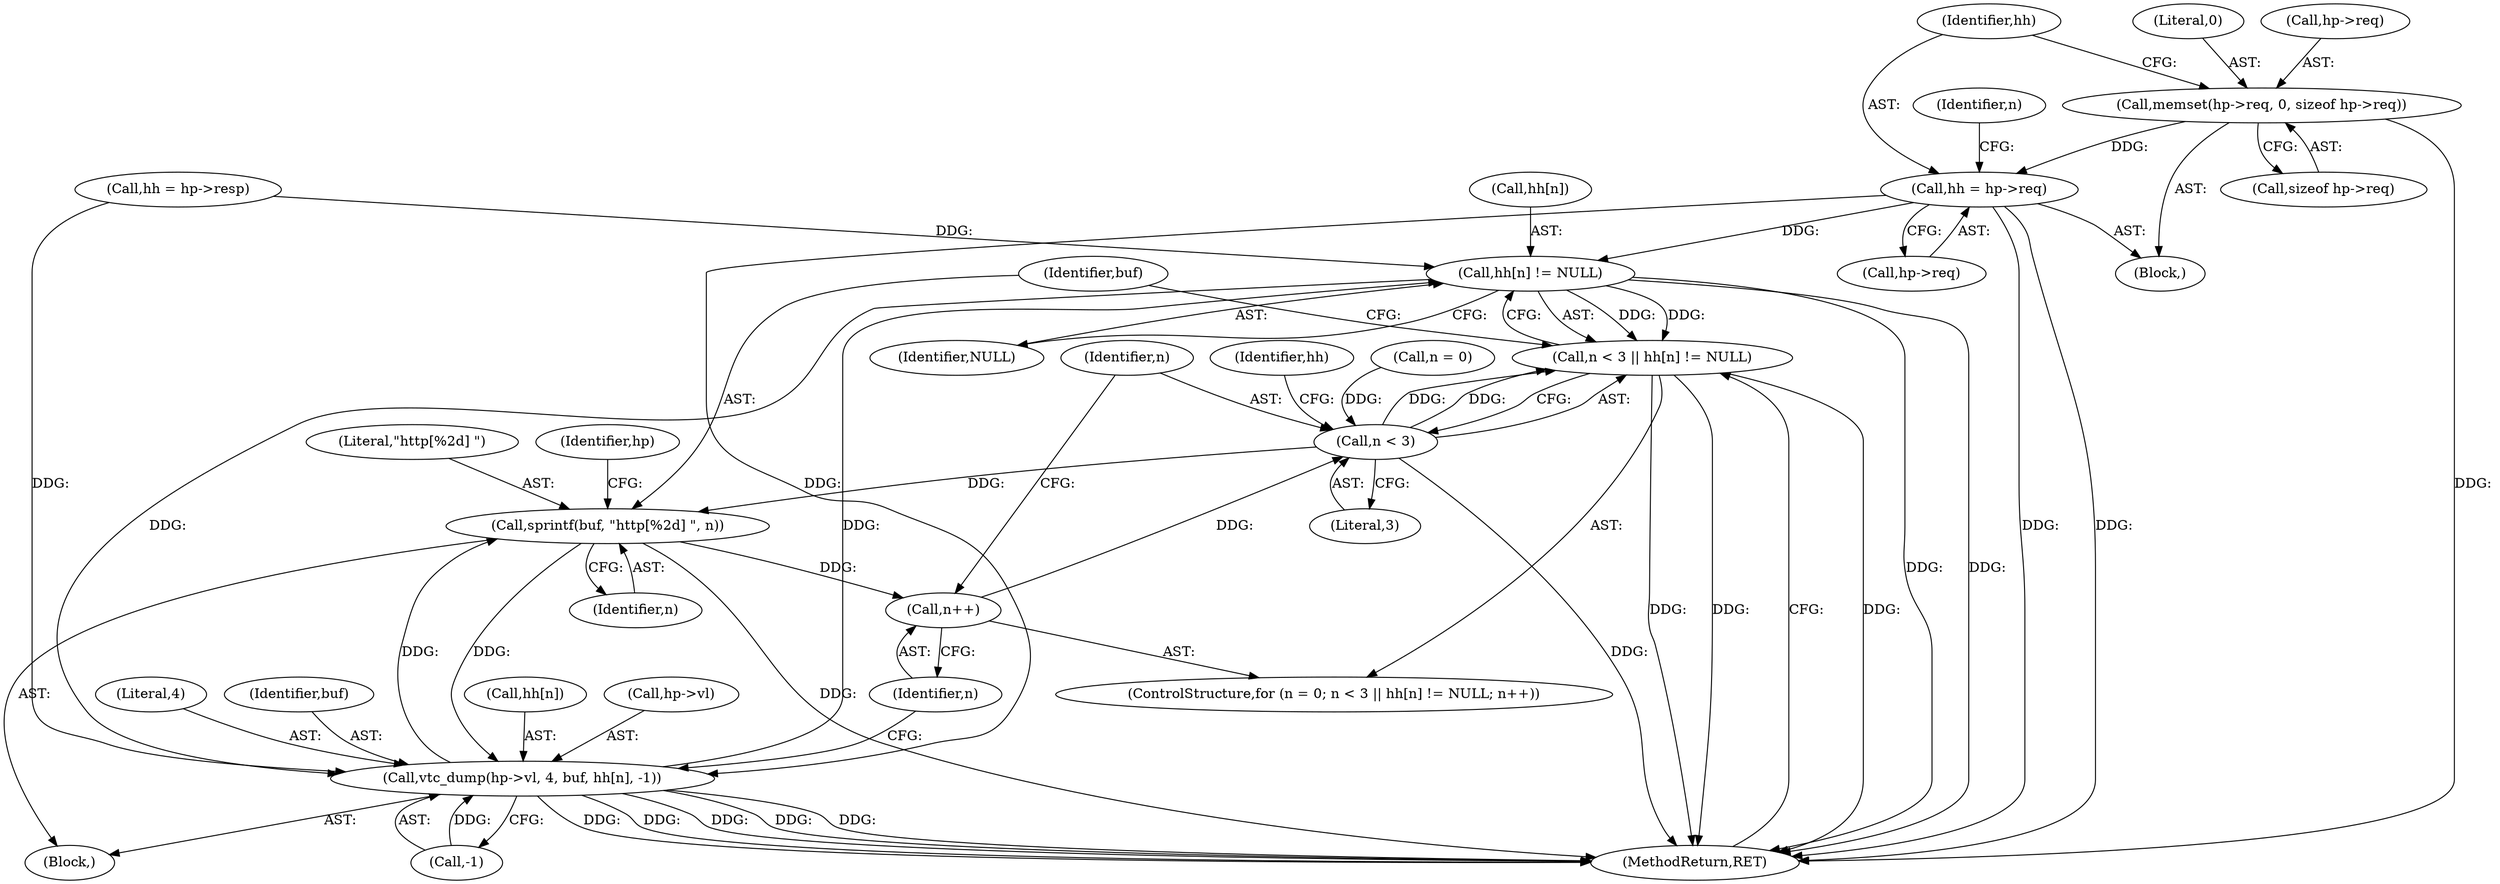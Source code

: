 digraph "0_Varnish-Cache_85e8468bec9416bd7e16b0d80cb820ecd2b330c3_2@API" {
"1000120" [label="(Call,memset(hp->req, 0, sizeof hp->req))"];
"1000129" [label="(Call,hh = hp->req)"];
"1000330" [label="(Call,hh[n] != NULL)"];
"1000326" [label="(Call,n < 3 || hh[n] != NULL)"];
"1000342" [label="(Call,vtc_dump(hp->vl, 4, buf, hh[n], -1))"];
"1000338" [label="(Call,sprintf(buf, \"http[%2d] \", n))"];
"1000335" [label="(Call,n++)"];
"1000327" [label="(Call,n < 3)"];
"1000331" [label="(Call,hh[n])"];
"1000346" [label="(Literal,4)"];
"1000323" [label="(Call,n = 0)"];
"1000338" [label="(Call,sprintf(buf, \"http[%2d] \", n))"];
"1000347" [label="(Identifier,buf)"];
"1000335" [label="(Call,n++)"];
"1000329" [label="(Literal,3)"];
"1000336" [label="(Identifier,n)"];
"1000145" [label="(Call,hh = hp->resp)"];
"1000340" [label="(Literal,\"http[%2d] \")"];
"1000121" [label="(Call,hp->req)"];
"1000328" [label="(Identifier,n)"];
"1000342" [label="(Call,vtc_dump(hp->vl, 4, buf, hh[n], -1))"];
"1000119" [label="(Block,)"];
"1000322" [label="(ControlStructure,for (n = 0; n < 3 || hh[n] != NULL; n++))"];
"1000337" [label="(Block,)"];
"1000332" [label="(Identifier,hh)"];
"1000348" [label="(Call,hh[n])"];
"1000120" [label="(Call,memset(hp->req, 0, sizeof hp->req))"];
"1000351" [label="(Call,-1)"];
"1000343" [label="(Call,hp->vl)"];
"1000131" [label="(Call,hp->req)"];
"1000326" [label="(Call,n < 3 || hh[n] != NULL)"];
"1000344" [label="(Identifier,hp)"];
"1000339" [label="(Identifier,buf)"];
"1000129" [label="(Call,hh = hp->req)"];
"1000130" [label="(Identifier,hh)"];
"1000334" [label="(Identifier,NULL)"];
"1000341" [label="(Identifier,n)"];
"1000151" [label="(Identifier,n)"];
"1000330" [label="(Call,hh[n] != NULL)"];
"1000327" [label="(Call,n < 3)"];
"1000353" [label="(MethodReturn,RET)"];
"1000124" [label="(Literal,0)"];
"1000125" [label="(Call,sizeof hp->req)"];
"1000120" -> "1000119"  [label="AST: "];
"1000120" -> "1000125"  [label="CFG: "];
"1000121" -> "1000120"  [label="AST: "];
"1000124" -> "1000120"  [label="AST: "];
"1000125" -> "1000120"  [label="AST: "];
"1000130" -> "1000120"  [label="CFG: "];
"1000120" -> "1000353"  [label="DDG: "];
"1000120" -> "1000129"  [label="DDG: "];
"1000129" -> "1000119"  [label="AST: "];
"1000129" -> "1000131"  [label="CFG: "];
"1000130" -> "1000129"  [label="AST: "];
"1000131" -> "1000129"  [label="AST: "];
"1000151" -> "1000129"  [label="CFG: "];
"1000129" -> "1000353"  [label="DDG: "];
"1000129" -> "1000353"  [label="DDG: "];
"1000129" -> "1000330"  [label="DDG: "];
"1000129" -> "1000342"  [label="DDG: "];
"1000330" -> "1000326"  [label="AST: "];
"1000330" -> "1000334"  [label="CFG: "];
"1000331" -> "1000330"  [label="AST: "];
"1000334" -> "1000330"  [label="AST: "];
"1000326" -> "1000330"  [label="CFG: "];
"1000330" -> "1000353"  [label="DDG: "];
"1000330" -> "1000353"  [label="DDG: "];
"1000330" -> "1000326"  [label="DDG: "];
"1000330" -> "1000326"  [label="DDG: "];
"1000342" -> "1000330"  [label="DDG: "];
"1000145" -> "1000330"  [label="DDG: "];
"1000330" -> "1000342"  [label="DDG: "];
"1000326" -> "1000322"  [label="AST: "];
"1000326" -> "1000327"  [label="CFG: "];
"1000327" -> "1000326"  [label="AST: "];
"1000339" -> "1000326"  [label="CFG: "];
"1000353" -> "1000326"  [label="CFG: "];
"1000326" -> "1000353"  [label="DDG: "];
"1000326" -> "1000353"  [label="DDG: "];
"1000326" -> "1000353"  [label="DDG: "];
"1000327" -> "1000326"  [label="DDG: "];
"1000327" -> "1000326"  [label="DDG: "];
"1000342" -> "1000337"  [label="AST: "];
"1000342" -> "1000351"  [label="CFG: "];
"1000343" -> "1000342"  [label="AST: "];
"1000346" -> "1000342"  [label="AST: "];
"1000347" -> "1000342"  [label="AST: "];
"1000348" -> "1000342"  [label="AST: "];
"1000351" -> "1000342"  [label="AST: "];
"1000336" -> "1000342"  [label="CFG: "];
"1000342" -> "1000353"  [label="DDG: "];
"1000342" -> "1000353"  [label="DDG: "];
"1000342" -> "1000353"  [label="DDG: "];
"1000342" -> "1000353"  [label="DDG: "];
"1000342" -> "1000353"  [label="DDG: "];
"1000342" -> "1000338"  [label="DDG: "];
"1000338" -> "1000342"  [label="DDG: "];
"1000145" -> "1000342"  [label="DDG: "];
"1000351" -> "1000342"  [label="DDG: "];
"1000338" -> "1000337"  [label="AST: "];
"1000338" -> "1000341"  [label="CFG: "];
"1000339" -> "1000338"  [label="AST: "];
"1000340" -> "1000338"  [label="AST: "];
"1000341" -> "1000338"  [label="AST: "];
"1000344" -> "1000338"  [label="CFG: "];
"1000338" -> "1000353"  [label="DDG: "];
"1000338" -> "1000335"  [label="DDG: "];
"1000327" -> "1000338"  [label="DDG: "];
"1000335" -> "1000322"  [label="AST: "];
"1000335" -> "1000336"  [label="CFG: "];
"1000336" -> "1000335"  [label="AST: "];
"1000328" -> "1000335"  [label="CFG: "];
"1000335" -> "1000327"  [label="DDG: "];
"1000327" -> "1000329"  [label="CFG: "];
"1000328" -> "1000327"  [label="AST: "];
"1000329" -> "1000327"  [label="AST: "];
"1000332" -> "1000327"  [label="CFG: "];
"1000327" -> "1000353"  [label="DDG: "];
"1000323" -> "1000327"  [label="DDG: "];
}
